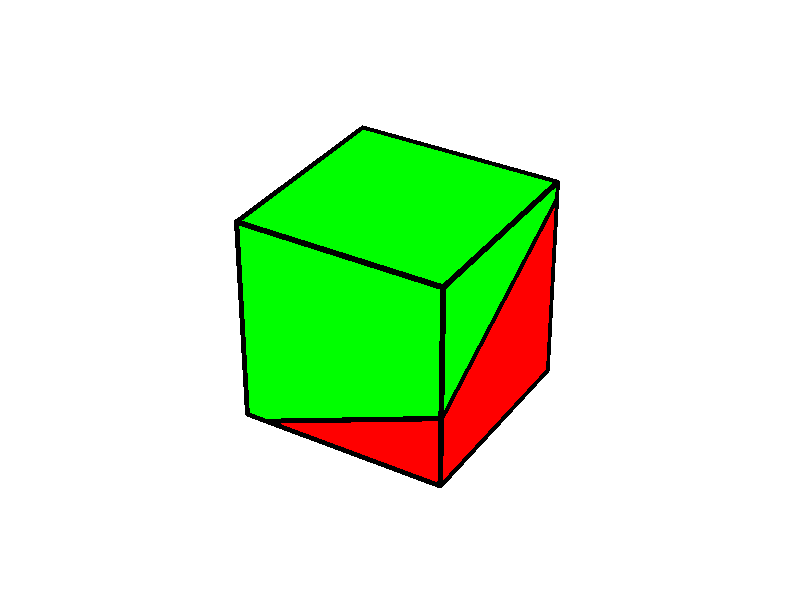 #version 3.7;
#include "shapes.inc"
background {color rgb<1.000000,1.000000,1.000000>}
camera {
perspective
right x*image_width/image_height
location <3.962000, 4.827000, -5.270000>
look_at <0.500000, 0.500000, 0.500000>
angle 25.000000
sky <0.000000, 1.000000, 0.000000>
}
light_source { <3.962000, 4.827000, -5.270000> rgb<1, 1, 1>  shadowless }

global_settings { assumed_gamma 2.2 }
union {

#declare grainface0 =
  texture { pigment { rgbt <1.000000,0.000000,0.000000,0.000000> } finish {ambient 0.600000} }
// poly face 1
triangle {<                 0,                 1,                 0>,
          <                -0,    0.072876995892,                -0>,
          <                -0,                 1,    0.523792986818>
            texture { grainface0 }
  }
#declare grainface1 =
  texture { pigment { rgbt <1.000000,0.000000,0.000000,0.000000> } finish {ambient 0.600000} }
// poly face 2
triangle {<                 1,                 0,                 0>,
          <                 1,                 1,                 0>,
          <                 1,                 1,    0.921109989703>
            texture { grainface1 }
  }
triangle {<                 1,                 1,    0.921109989703>,
          <                 1,                -0,    0.356143977106>,
          <                 1,                 0,                 0>
            texture { grainface1 }
  }
#declare grainface2 =
  texture { pigment { rgbt <1.000000,0.000000,0.000000,0.000000> } finish {ambient 0.600000} }
// poly face 3
triangle {<                 1,                 0,                 0>,
          <                 1,                -0,    0.356143977106>,
          <    0.103627646137,                -0,                -0>
            texture { grainface2 }
  }
#declare grainface3 =
  texture { pigment { rgbt <1.000000,0.000000,0.000000,0.000000> } finish {ambient 0.600000} }
// poly face 4
triangle {<                 1,                 1,                 0>,
          <                 0,                 1,                 0>,
          <                -0,                 1,    0.523792986818>
            texture { grainface3 }
  }
triangle {<                -0,                 1,    0.523792986818>,
          <                 1,                 1,    0.921109989703>,
          <                 1,                 1,                 0>
            texture { grainface3 }
  }
#declare grainface4 =
  texture { pigment { rgbt <1.000000,0.000000,0.000000,0.000000> } finish {ambient 0.600000} }
// poly face 5
triangle {<                 0,                 1,                 0>,
          <                 1,                 1,                 0>,
          <                 1,                 0,                 0>
            texture { grainface4 }
  }
triangle {<                 1,                 0,                 0>,
          <    0.103627646137,                -0,                -0>,
          <                -0,    0.072876995892,                -0>
            texture { grainface4 }
  }
triangle {<                 1,                 0,                 0>,
          <                -0,    0.072876995892,                -0>,
          <                 0,                 1,                 0>
            texture { grainface4 }
  }
#declare grainface5 =
  texture { pigment { rgbt <0.498039,0.498039,0.000000,0.000000> } finish {ambient 0.600000} }
// poly face 6
triangle {<                -0,    0.072876995892,                -0>,
          <                -0,                 1,    0.523792986818>,
          <                 1,                 1,    0.921109989703>
            texture { grainface5 }
  }
triangle {<                 1,                 1,    0.921109989703>,
          <                 1,                -0,    0.356143977106>,
          <    0.103627646137,                -0,                -0>
            texture { grainface5 }
  }
triangle {<                 1,                 1,    0.921109989703>,
          <    0.103627646137,                -0,                -0>,
          <                -0,    0.072876995892,                -0>
            texture { grainface5 }
  }
#declare grainface6 =
  texture { pigment { rgbt <0.000000,1.000000,0.000000,0.000000> } finish {ambient 0.600000} }
// poly face 7
triangle {<                 0,                 0,                 0>,
          <                 0,                 0,                 1>,
          <                 0,                 1,                 1>
            texture { grainface6 }
  }
triangle {<                 0,                 1,                 1>,
          <                -0,                 1,    0.523792986818>,
          <                -0,    0.072876995892,                -0>
            texture { grainface6 }
  }
triangle {<                 0,                 1,                 1>,
          <                -0,    0.072876995892,                -0>,
          <                 0,                 0,                 0>
            texture { grainface6 }
  }
#declare grainface7 =
  texture { pigment { rgbt <0.000000,1.000000,0.000000,0.000000> } finish {ambient 0.600000} }
// poly face 8
triangle {<                 1,                 1,                 1>,
          <                 1,                 0,                 1>,
          <                 1,                -0,    0.356143977106>
            texture { grainface7 }
  }
triangle {<                 1,                -0,    0.356143977106>,
          <                 1,                 1,    0.921109989703>,
          <                 1,                 1,                 1>
            texture { grainface7 }
  }
#declare grainface8 =
  texture { pigment { rgbt <0.000000,1.000000,0.000000,0.000000> } finish {ambient 0.600000} }
// poly face 9
triangle {<                 1,                 0,                 1>,
          <                 0,                 0,                 1>,
          <                 0,                 0,                 0>
            texture { grainface8 }
  }
triangle {<                 0,                 0,                 0>,
          <    0.103627646137,                -0,                -0>,
          <                 1,                -0,    0.356143977106>
            texture { grainface8 }
  }
triangle {<                 0,                 0,                 0>,
          <                 1,                -0,    0.356143977106>,
          <                 1,                 0,                 1>
            texture { grainface8 }
  }
#declare grainface9 =
  texture { pigment { rgbt <0.000000,1.000000,0.000000,0.000000> } finish {ambient 0.600000} }
// poly face 10
triangle {<                 0,                 1,                 1>,
          <                 1,                 1,                 1>,
          <                 1,                 1,    0.921109989703>
            texture { grainface9 }
  }
triangle {<                 1,                 1,    0.921109989703>,
          <                -0,                 1,    0.523792986818>,
          <                 0,                 1,                 1>
            texture { grainface9 }
  }
#declare grainface10 =
  texture { pigment { rgbt <0.000000,1.000000,0.000000,0.000000> } finish {ambient 0.600000} }
// poly face 11
triangle {<                 0,                 0,                 0>,
          <                -0,    0.072876995892,                -0>,
          <    0.103627646137,                -0,                -0>
            texture { grainface10 }
  }
#declare grainface11 =
  texture { pigment { rgbt <0.000000,1.000000,0.000000,0.000000> } finish {ambient 0.600000} }
// poly face 12
triangle {<                 1,                 0,                 1>,
          <                 1,                 1,                 1>,
          <                 0,                 1,                 1>
            texture { grainface11 }
  }
triangle {<                 0,                 1,                 1>,
          <                 0,                 0,                 1>,
          <                 1,                 0,                 1>
            texture { grainface11 }
  }
#declare edge1 =
  texture { pigment { rgbt <0.000000,0.000000,0.000000,0.000000> } finish {ambient 0.600000} }
    cylinder {<                 0,                 1,                 0>,
              <                -0,    0.072876995892,                -0>,
              0.011890275312
    texture { edge1 }
  }
    sphere {<                 0,                 1,                 0>,
              0.011890275312
    texture { edge1 }
  }
    sphere {<                -0,    0.072876995892,                -0>,
              0.011890275312
    texture { edge1 }
  }
#declare edge2 =
  texture { pigment { rgbt <0.000000,0.000000,0.000000,0.000000> } finish {ambient 0.600000} }
    cylinder {<                -0,    0.072876995892,                -0>,
              <                -0,                 1,    0.523792986818>,
              0.011890275312
    texture { edge2 }
  }
    sphere {<                -0,    0.072876995892,                -0>,
              0.011890275312
    texture { edge2 }
  }
    sphere {<                -0,                 1,    0.523792986818>,
              0.011890275312
    texture { edge2 }
  }
#declare edge3 =
  texture { pigment { rgbt <0.000000,0.000000,0.000000,0.000000> } finish {ambient 0.600000} }
    cylinder {<                -0,                 1,    0.523792986818>,
              <                 0,                 1,                 0>,
              0.011890275312
    texture { edge3 }
  }
    sphere {<                -0,                 1,    0.523792986818>,
              0.011890275312
    texture { edge3 }
  }
    sphere {<                 0,                 1,                 0>,
              0.011890275312
    texture { edge3 }
  }
#declare edge4 =
  texture { pigment { rgbt <0.000000,0.000000,0.000000,0.000000> } finish {ambient 0.600000} }
    cylinder {<                 1,                 0,                 0>,
              <                 1,                 1,                 0>,
              0.011890275312
    texture { edge4 }
  }
    sphere {<                 1,                 0,                 0>,
              0.011890275312
    texture { edge4 }
  }
    sphere {<                 1,                 1,                 0>,
              0.011890275312
    texture { edge4 }
  }
#declare edge5 =
  texture { pigment { rgbt <0.000000,0.000000,0.000000,0.000000> } finish {ambient 0.600000} }
    cylinder {<                 1,                 1,                 0>,
              <                 1,                 1,    0.921109989703>,
              0.011890275312
    texture { edge5 }
  }
    sphere {<                 1,                 1,                 0>,
              0.011890275312
    texture { edge5 }
  }
    sphere {<                 1,                 1,    0.921109989703>,
              0.011890275312
    texture { edge5 }
  }
#declare edge6 =
  texture { pigment { rgbt <0.000000,0.000000,0.000000,0.000000> } finish {ambient 0.600000} }
    cylinder {<                 1,                 1,    0.921109989703>,
              <                 1,                -0,    0.356143977106>,
              0.011890275312
    texture { edge6 }
  }
    sphere {<                 1,                 1,    0.921109989703>,
              0.011890275312
    texture { edge6 }
  }
    sphere {<                 1,                -0,    0.356143977106>,
              0.011890275312
    texture { edge6 }
  }
#declare edge7 =
  texture { pigment { rgbt <0.000000,0.000000,0.000000,0.000000> } finish {ambient 0.600000} }
    cylinder {<                 1,                -0,    0.356143977106>,
              <                 1,                 0,                 0>,
              0.011890275312
    texture { edge7 }
  }
    sphere {<                 1,                -0,    0.356143977106>,
              0.011890275312
    texture { edge7 }
  }
    sphere {<                 1,                 0,                 0>,
              0.011890275312
    texture { edge7 }
  }
#declare edge8 =
  texture { pigment { rgbt <0.000000,0.000000,0.000000,0.000000> } finish {ambient 0.600000} }
    cylinder {<                 1,                -0,    0.356143977106>,
              <    0.103627646137,                -0,                -0>,
              0.011890275312
    texture { edge8 }
  }
    sphere {<                 1,                -0,    0.356143977106>,
              0.011890275312
    texture { edge8 }
  }
    sphere {<    0.103627646137,                -0,                -0>,
              0.011890275312
    texture { edge8 }
  }
#declare edge9 =
  texture { pigment { rgbt <0.000000,0.000000,0.000000,0.000000> } finish {ambient 0.600000} }
    cylinder {<    0.103627646137,                -0,                -0>,
              <                 1,                 0,                 0>,
              0.011890275312
    texture { edge9 }
  }
    sphere {<    0.103627646137,                -0,                -0>,
              0.011890275312
    texture { edge9 }
  }
    sphere {<                 1,                 0,                 0>,
              0.011890275312
    texture { edge9 }
  }
#declare edge10 =
  texture { pigment { rgbt <0.000000,0.000000,0.000000,0.000000> } finish {ambient 0.600000} }
    cylinder {<                 1,                 1,                 0>,
              <                 0,                 1,                 0>,
              0.011890275312
    texture { edge10 }
  }
    sphere {<                 1,                 1,                 0>,
              0.011890275312
    texture { edge10 }
  }
    sphere {<                 0,                 1,                 0>,
              0.011890275312
    texture { edge10 }
  }
#declare edge11 =
  texture { pigment { rgbt <0.000000,0.000000,0.000000,0.000000> } finish {ambient 0.600000} }
    cylinder {<                -0,                 1,    0.523792986818>,
              <                 1,                 1,    0.921109989703>,
              0.011890275312
    texture { edge11 }
  }
    sphere {<                -0,                 1,    0.523792986818>,
              0.011890275312
    texture { edge11 }
  }
    sphere {<                 1,                 1,    0.921109989703>,
              0.011890275312
    texture { edge11 }
  }
#declare edge12 =
  texture { pigment { rgbt <0.000000,0.000000,0.000000,0.000000> } finish {ambient 0.600000} }
    cylinder {<    0.103627646137,                -0,                -0>,
              <                -0,    0.072876995892,                -0>,
              0.011890275312
    texture { edge12 }
  }
    sphere {<    0.103627646137,                -0,                -0>,
              0.011890275312
    texture { edge12 }
  }
    sphere {<                -0,    0.072876995892,                -0>,
              0.011890275312
    texture { edge12 }
  }
#declare edge13 =
  texture { pigment { rgbt <0.000000,0.000000,0.000000,0.000000> } finish {ambient 0.600000} }
    cylinder {<                 0,                 0,                 0>,
              <                 0,                 0,                 1>,
              0.011890275312
    texture { edge13 }
  }
    sphere {<                 0,                 0,                 0>,
              0.011890275312
    texture { edge13 }
  }
    sphere {<                 0,                 0,                 1>,
              0.011890275312
    texture { edge13 }
  }
#declare edge14 =
  texture { pigment { rgbt <0.000000,0.000000,0.000000,0.000000> } finish {ambient 0.600000} }
    cylinder {<                 0,                 0,                 1>,
              <                 0,                 1,                 1>,
              0.011890275312
    texture { edge14 }
  }
    sphere {<                 0,                 0,                 1>,
              0.011890275312
    texture { edge14 }
  }
    sphere {<                 0,                 1,                 1>,
              0.011890275312
    texture { edge14 }
  }
#declare edge15 =
  texture { pigment { rgbt <0.000000,0.000000,0.000000,0.000000> } finish {ambient 0.600000} }
    cylinder {<                 0,                 1,                 1>,
              <                -0,                 1,    0.523792986818>,
              0.011890275312
    texture { edge15 }
  }
    sphere {<                 0,                 1,                 1>,
              0.011890275312
    texture { edge15 }
  }
    sphere {<                -0,                 1,    0.523792986818>,
              0.011890275312
    texture { edge15 }
  }
#declare edge16 =
  texture { pigment { rgbt <0.000000,0.000000,0.000000,0.000000> } finish {ambient 0.600000} }
    cylinder {<                -0,    0.072876995892,                -0>,
              <                 0,                 0,                 0>,
              0.011890275312
    texture { edge16 }
  }
    sphere {<                -0,    0.072876995892,                -0>,
              0.011890275312
    texture { edge16 }
  }
    sphere {<                 0,                 0,                 0>,
              0.011890275312
    texture { edge16 }
  }
#declare edge17 =
  texture { pigment { rgbt <0.000000,0.000000,0.000000,0.000000> } finish {ambient 0.600000} }
    cylinder {<                 1,                 1,                 1>,
              <                 1,                 0,                 1>,
              0.011890275312
    texture { edge17 }
  }
    sphere {<                 1,                 1,                 1>,
              0.011890275312
    texture { edge17 }
  }
    sphere {<                 1,                 0,                 1>,
              0.011890275312
    texture { edge17 }
  }
#declare edge18 =
  texture { pigment { rgbt <0.000000,0.000000,0.000000,0.000000> } finish {ambient 0.600000} }
    cylinder {<                 1,                 0,                 1>,
              <                 1,                -0,    0.356143977106>,
              0.011890275312
    texture { edge18 }
  }
    sphere {<                 1,                 0,                 1>,
              0.011890275312
    texture { edge18 }
  }
    sphere {<                 1,                -0,    0.356143977106>,
              0.011890275312
    texture { edge18 }
  }
#declare edge19 =
  texture { pigment { rgbt <0.000000,0.000000,0.000000,0.000000> } finish {ambient 0.600000} }
    cylinder {<                 1,                 1,    0.921109989703>,
              <                 1,                 1,                 1>,
              0.011890275312
    texture { edge19 }
  }
    sphere {<                 1,                 1,    0.921109989703>,
              0.011890275312
    texture { edge19 }
  }
    sphere {<                 1,                 1,                 1>,
              0.011890275312
    texture { edge19 }
  }
#declare edge20 =
  texture { pigment { rgbt <0.000000,0.000000,0.000000,0.000000> } finish {ambient 0.600000} }
    cylinder {<                 1,                 0,                 1>,
              <                 0,                 0,                 1>,
              0.011890275312
    texture { edge20 }
  }
    sphere {<                 1,                 0,                 1>,
              0.011890275312
    texture { edge20 }
  }
    sphere {<                 0,                 0,                 1>,
              0.011890275312
    texture { edge20 }
  }
#declare edge21 =
  texture { pigment { rgbt <0.000000,0.000000,0.000000,0.000000> } finish {ambient 0.600000} }
    cylinder {<                 0,                 0,                 0>,
              <    0.103627646137,                -0,                -0>,
              0.011890275312
    texture { edge21 }
  }
    sphere {<                 0,                 0,                 0>,
              0.011890275312
    texture { edge21 }
  }
    sphere {<    0.103627646137,                -0,                -0>,
              0.011890275312
    texture { edge21 }
  }
#declare edge22 =
  texture { pigment { rgbt <0.000000,0.000000,0.000000,0.000000> } finish {ambient 0.600000} }
    cylinder {<                 0,                 1,                 1>,
              <                 1,                 1,                 1>,
              0.011890275312
    texture { edge22 }
  }
    sphere {<                 0,                 1,                 1>,
              0.011890275312
    texture { edge22 }
  }
    sphere {<                 1,                 1,                 1>,
              0.011890275312
    texture { edge22 }
  }
rotate<-90,  0,  0>
scale <  1,  1, -1>
}

